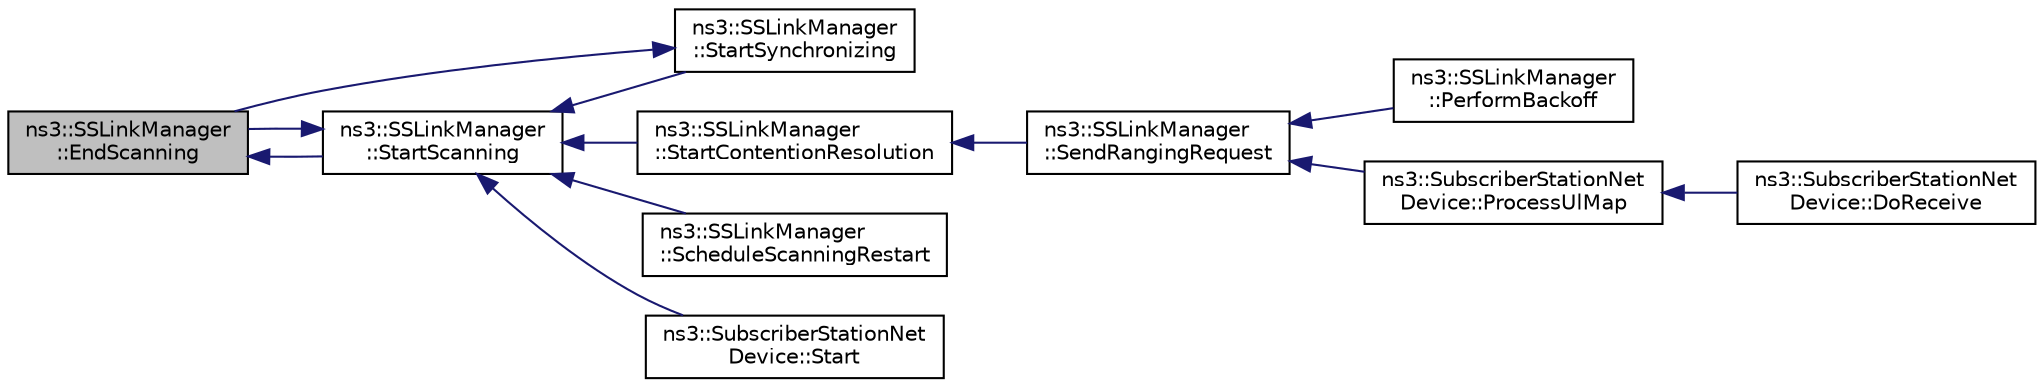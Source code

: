 digraph "ns3::SSLinkManager::EndScanning"
{
  edge [fontname="Helvetica",fontsize="10",labelfontname="Helvetica",labelfontsize="10"];
  node [fontname="Helvetica",fontsize="10",shape=record];
  rankdir="LR";
  Node1 [label="ns3::SSLinkManager\l::EndScanning",height=0.2,width=0.4,color="black", fillcolor="grey75", style="filled", fontcolor="black"];
  Node1 -> Node2 [dir="back",color="midnightblue",fontsize="10",style="solid"];
  Node2 [label="ns3::SSLinkManager\l::StartScanning",height=0.2,width=0.4,color="black", fillcolor="white", style="filled",URL="$d4/d41/classns3_1_1SSLinkManager.html#af1b551558c882a2ca8bf890093886346"];
  Node2 -> Node1 [dir="back",color="midnightblue",fontsize="10",style="solid"];
  Node2 -> Node3 [dir="back",color="midnightblue",fontsize="10",style="solid"];
  Node3 [label="ns3::SSLinkManager\l::StartSynchronizing",height=0.2,width=0.4,color="black", fillcolor="white", style="filled",URL="$d4/d41/classns3_1_1SSLinkManager.html#af0ae9ceec8f3d1c661724a06d8703871",tooltip="Start synchronizing. "];
  Node3 -> Node1 [dir="back",color="midnightblue",fontsize="10",style="solid"];
  Node2 -> Node4 [dir="back",color="midnightblue",fontsize="10",style="solid"];
  Node4 [label="ns3::SSLinkManager\l::StartContentionResolution",height=0.2,width=0.4,color="black", fillcolor="white", style="filled",URL="$d4/d41/classns3_1_1SSLinkManager.html#a66aa8588d143de2568b1eebc46df4ad6",tooltip="Start contention resolution. "];
  Node4 -> Node5 [dir="back",color="midnightblue",fontsize="10",style="solid"];
  Node5 [label="ns3::SSLinkManager\l::SendRangingRequest",height=0.2,width=0.4,color="black", fillcolor="white", style="filled",URL="$d4/d41/classns3_1_1SSLinkManager.html#a588462b7fadd024760b556fc5e951d2c"];
  Node5 -> Node6 [dir="back",color="midnightblue",fontsize="10",style="solid"];
  Node6 [label="ns3::SSLinkManager\l::PerformBackoff",height=0.2,width=0.4,color="black", fillcolor="white", style="filled",URL="$d4/d41/classns3_1_1SSLinkManager.html#a3ed2a11a1e485c1d836cc6e6fe8a10b2",tooltip="Perfrom backoff. "];
  Node5 -> Node7 [dir="back",color="midnightblue",fontsize="10",style="solid"];
  Node7 [label="ns3::SubscriberStationNet\lDevice::ProcessUlMap",height=0.2,width=0.4,color="black", fillcolor="white", style="filled",URL="$d4/de5/classns3_1_1SubscriberStationNetDevice.html#adde622bba63e7642c23839812c95e391"];
  Node7 -> Node8 [dir="back",color="midnightblue",fontsize="10",style="solid"];
  Node8 [label="ns3::SubscriberStationNet\lDevice::DoReceive",height=0.2,width=0.4,color="black", fillcolor="white", style="filled",URL="$d4/de5/classns3_1_1SubscriberStationNetDevice.html#a2cdd421837891adea005eb7cde668a1f"];
  Node2 -> Node9 [dir="back",color="midnightblue",fontsize="10",style="solid"];
  Node9 [label="ns3::SSLinkManager\l::ScheduleScanningRestart",height=0.2,width=0.4,color="black", fillcolor="white", style="filled",URL="$d4/d41/classns3_1_1SSLinkManager.html#a517934e260c83265bd301f5b5b2c33cd"];
  Node2 -> Node10 [dir="back",color="midnightblue",fontsize="10",style="solid"];
  Node10 [label="ns3::SubscriberStationNet\lDevice::Start",height=0.2,width=0.4,color="black", fillcolor="white", style="filled",URL="$d4/de5/classns3_1_1SubscriberStationNetDevice.html#a06398e06093f7d19cdd61ae1f0d5454c",tooltip="Start the device. "];
}

